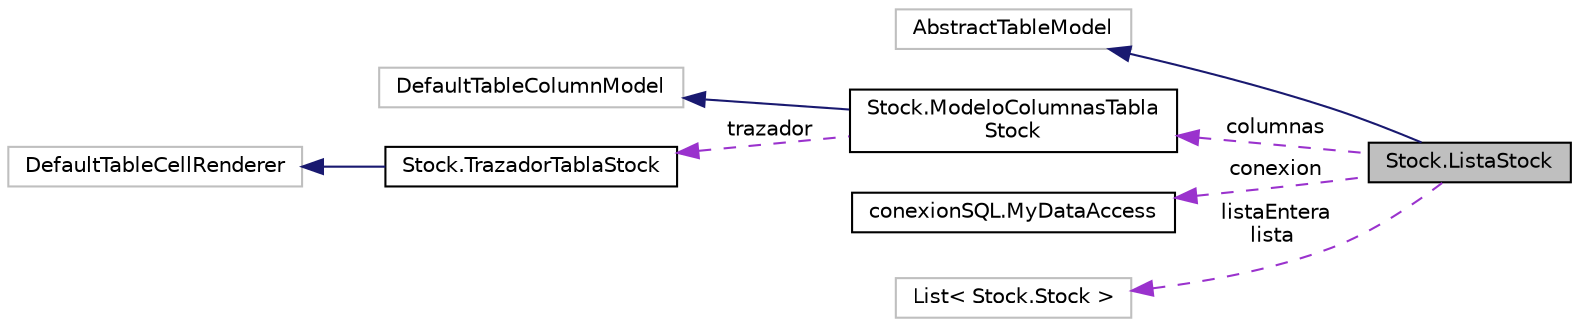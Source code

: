 digraph "Stock.ListaStock"
{
  edge [fontname="Helvetica",fontsize="10",labelfontname="Helvetica",labelfontsize="10"];
  node [fontname="Helvetica",fontsize="10",shape=record];
  rankdir="LR";
  Node2 [label="Stock.ListaStock",height=0.2,width=0.4,color="black", fillcolor="grey75", style="filled", fontcolor="black"];
  Node3 -> Node2 [dir="back",color="midnightblue",fontsize="10",style="solid",fontname="Helvetica"];
  Node3 [label="AbstractTableModel",height=0.2,width=0.4,color="grey75", fillcolor="white", style="filled"];
  Node4 -> Node2 [dir="back",color="darkorchid3",fontsize="10",style="dashed",label=" columnas" ,fontname="Helvetica"];
  Node4 [label="Stock.ModeloColumnasTabla\lStock",height=0.2,width=0.4,color="black", fillcolor="white", style="filled",URL="$class_stock_1_1_modelo_columnas_tabla_stock.html"];
  Node5 -> Node4 [dir="back",color="midnightblue",fontsize="10",style="solid",fontname="Helvetica"];
  Node5 [label="DefaultTableColumnModel",height=0.2,width=0.4,color="grey75", fillcolor="white", style="filled"];
  Node6 -> Node4 [dir="back",color="darkorchid3",fontsize="10",style="dashed",label=" trazador" ,fontname="Helvetica"];
  Node6 [label="Stock.TrazadorTablaStock",height=0.2,width=0.4,color="black", fillcolor="white", style="filled",URL="$class_stock_1_1_trazador_tabla_stock.html"];
  Node7 -> Node6 [dir="back",color="midnightblue",fontsize="10",style="solid",fontname="Helvetica"];
  Node7 [label="DefaultTableCellRenderer",height=0.2,width=0.4,color="grey75", fillcolor="white", style="filled"];
  Node8 -> Node2 [dir="back",color="darkorchid3",fontsize="10",style="dashed",label=" conexion" ,fontname="Helvetica"];
  Node8 [label="conexionSQL.MyDataAccess",height=0.2,width=0.4,color="black", fillcolor="white", style="filled",URL="$classconexion_s_q_l_1_1_my_data_access.html"];
  Node9 -> Node2 [dir="back",color="darkorchid3",fontsize="10",style="dashed",label=" listaEntera\nlista" ,fontname="Helvetica"];
  Node9 [label="List\< Stock.Stock \>",height=0.2,width=0.4,color="grey75", fillcolor="white", style="filled"];
}

